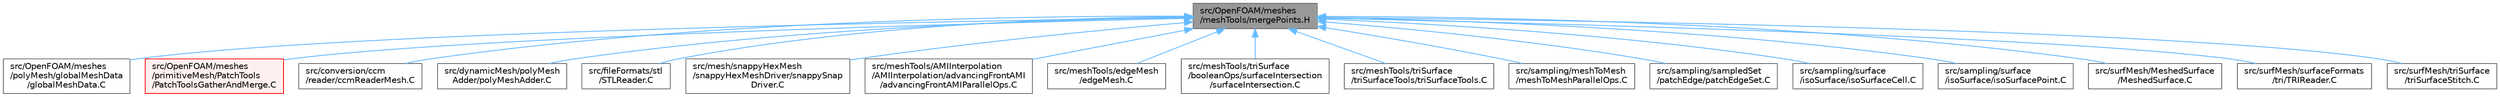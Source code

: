 digraph "src/OpenFOAM/meshes/meshTools/mergePoints.H"
{
 // LATEX_PDF_SIZE
  bgcolor="transparent";
  edge [fontname=Helvetica,fontsize=10,labelfontname=Helvetica,labelfontsize=10];
  node [fontname=Helvetica,fontsize=10,shape=box,height=0.2,width=0.4];
  Node1 [id="Node000001",label="src/OpenFOAM/meshes\l/meshTools/mergePoints.H",height=0.2,width=0.4,color="gray40", fillcolor="grey60", style="filled", fontcolor="black",tooltip="Geometric merging of points. See below."];
  Node1 -> Node2 [id="edge1_Node000001_Node000002",dir="back",color="steelblue1",style="solid",tooltip=" "];
  Node2 [id="Node000002",label="src/OpenFOAM/meshes\l/polyMesh/globalMeshData\l/globalMeshData.C",height=0.2,width=0.4,color="grey40", fillcolor="white", style="filled",URL="$globalMeshData_8C.html",tooltip=" "];
  Node1 -> Node3 [id="edge2_Node000001_Node000003",dir="back",color="steelblue1",style="solid",tooltip=" "];
  Node3 [id="Node000003",label="src/OpenFOAM/meshes\l/primitiveMesh/PatchTools\l/PatchToolsGatherAndMerge.C",height=0.2,width=0.4,color="red", fillcolor="#FFF0F0", style="filled",URL="$PatchToolsGatherAndMerge_8C.html",tooltip=" "];
  Node1 -> Node5 [id="edge3_Node000001_Node000005",dir="back",color="steelblue1",style="solid",tooltip=" "];
  Node5 [id="Node000005",label="src/conversion/ccm\l/reader/ccmReaderMesh.C",height=0.2,width=0.4,color="grey40", fillcolor="white", style="filled",URL="$ccmReaderMesh_8C.html",tooltip=" "];
  Node1 -> Node6 [id="edge4_Node000001_Node000006",dir="back",color="steelblue1",style="solid",tooltip=" "];
  Node6 [id="Node000006",label="src/dynamicMesh/polyMesh\lAdder/polyMeshAdder.C",height=0.2,width=0.4,color="grey40", fillcolor="white", style="filled",URL="$polyMeshAdder_8C.html",tooltip=" "];
  Node1 -> Node7 [id="edge5_Node000001_Node000007",dir="back",color="steelblue1",style="solid",tooltip=" "];
  Node7 [id="Node000007",label="src/fileFormats/stl\l/STLReader.C",height=0.2,width=0.4,color="grey40", fillcolor="white", style="filled",URL="$STLReader_8C.html",tooltip=" "];
  Node1 -> Node8 [id="edge6_Node000001_Node000008",dir="back",color="steelblue1",style="solid",tooltip=" "];
  Node8 [id="Node000008",label="src/mesh/snappyHexMesh\l/snappyHexMeshDriver/snappySnap\lDriver.C",height=0.2,width=0.4,color="grey40", fillcolor="white", style="filled",URL="$snappySnapDriver_8C.html",tooltip="All to do with snapping to the surface."];
  Node1 -> Node9 [id="edge7_Node000001_Node000009",dir="back",color="steelblue1",style="solid",tooltip=" "];
  Node9 [id="Node000009",label="src/meshTools/AMIInterpolation\l/AMIInterpolation/advancingFrontAMI\l/advancingFrontAMIParallelOps.C",height=0.2,width=0.4,color="grey40", fillcolor="white", style="filled",URL="$advancingFrontAMIParallelOps_8C.html",tooltip=" "];
  Node1 -> Node10 [id="edge8_Node000001_Node000010",dir="back",color="steelblue1",style="solid",tooltip=" "];
  Node10 [id="Node000010",label="src/meshTools/edgeMesh\l/edgeMesh.C",height=0.2,width=0.4,color="grey40", fillcolor="white", style="filled",URL="$edgeMesh_8C.html",tooltip=" "];
  Node1 -> Node11 [id="edge9_Node000001_Node000011",dir="back",color="steelblue1",style="solid",tooltip=" "];
  Node11 [id="Node000011",label="src/meshTools/triSurface\l/booleanOps/surfaceIntersection\l/surfaceIntersection.C",height=0.2,width=0.4,color="grey40", fillcolor="white", style="filled",URL="$surfaceIntersection_8C.html",tooltip=" "];
  Node1 -> Node12 [id="edge10_Node000001_Node000012",dir="back",color="steelblue1",style="solid",tooltip=" "];
  Node12 [id="Node000012",label="src/meshTools/triSurface\l/triSurfaceTools/triSurfaceTools.C",height=0.2,width=0.4,color="grey40", fillcolor="white", style="filled",URL="$triSurfaceTools_8C.html",tooltip=" "];
  Node1 -> Node13 [id="edge11_Node000001_Node000013",dir="back",color="steelblue1",style="solid",tooltip=" "];
  Node13 [id="Node000013",label="src/sampling/meshToMesh\l/meshToMeshParallelOps.C",height=0.2,width=0.4,color="grey40", fillcolor="white", style="filled",URL="$meshToMeshParallelOps_8C.html",tooltip=" "];
  Node1 -> Node14 [id="edge12_Node000001_Node000014",dir="back",color="steelblue1",style="solid",tooltip=" "];
  Node14 [id="Node000014",label="src/sampling/sampledSet\l/patchEdge/patchEdgeSet.C",height=0.2,width=0.4,color="grey40", fillcolor="white", style="filled",URL="$patchEdgeSet_8C.html",tooltip=" "];
  Node1 -> Node15 [id="edge13_Node000001_Node000015",dir="back",color="steelblue1",style="solid",tooltip=" "];
  Node15 [id="Node000015",label="src/sampling/surface\l/isoSurface/isoSurfaceCell.C",height=0.2,width=0.4,color="grey40", fillcolor="white", style="filled",URL="$isoSurfaceCell_8C.html",tooltip=" "];
  Node1 -> Node16 [id="edge14_Node000001_Node000016",dir="back",color="steelblue1",style="solid",tooltip=" "];
  Node16 [id="Node000016",label="src/sampling/surface\l/isoSurface/isoSurfacePoint.C",height=0.2,width=0.4,color="grey40", fillcolor="white", style="filled",URL="$isoSurfacePoint_8C.html",tooltip=" "];
  Node1 -> Node17 [id="edge15_Node000001_Node000017",dir="back",color="steelblue1",style="solid",tooltip=" "];
  Node17 [id="Node000017",label="src/surfMesh/MeshedSurface\l/MeshedSurface.C",height=0.2,width=0.4,color="grey40", fillcolor="white", style="filled",URL="$MeshedSurface_8C.html",tooltip=" "];
  Node1 -> Node18 [id="edge16_Node000001_Node000018",dir="back",color="steelblue1",style="solid",tooltip=" "];
  Node18 [id="Node000018",label="src/surfMesh/surfaceFormats\l/tri/TRIReader.C",height=0.2,width=0.4,color="grey40", fillcolor="white", style="filled",URL="$TRIReader_8C.html",tooltip=" "];
  Node1 -> Node19 [id="edge17_Node000001_Node000019",dir="back",color="steelblue1",style="solid",tooltip=" "];
  Node19 [id="Node000019",label="src/surfMesh/triSurface\l/triSurfaceStitch.C",height=0.2,width=0.4,color="grey40", fillcolor="white", style="filled",URL="$triSurfaceStitch_8C.html",tooltip=" "];
}
